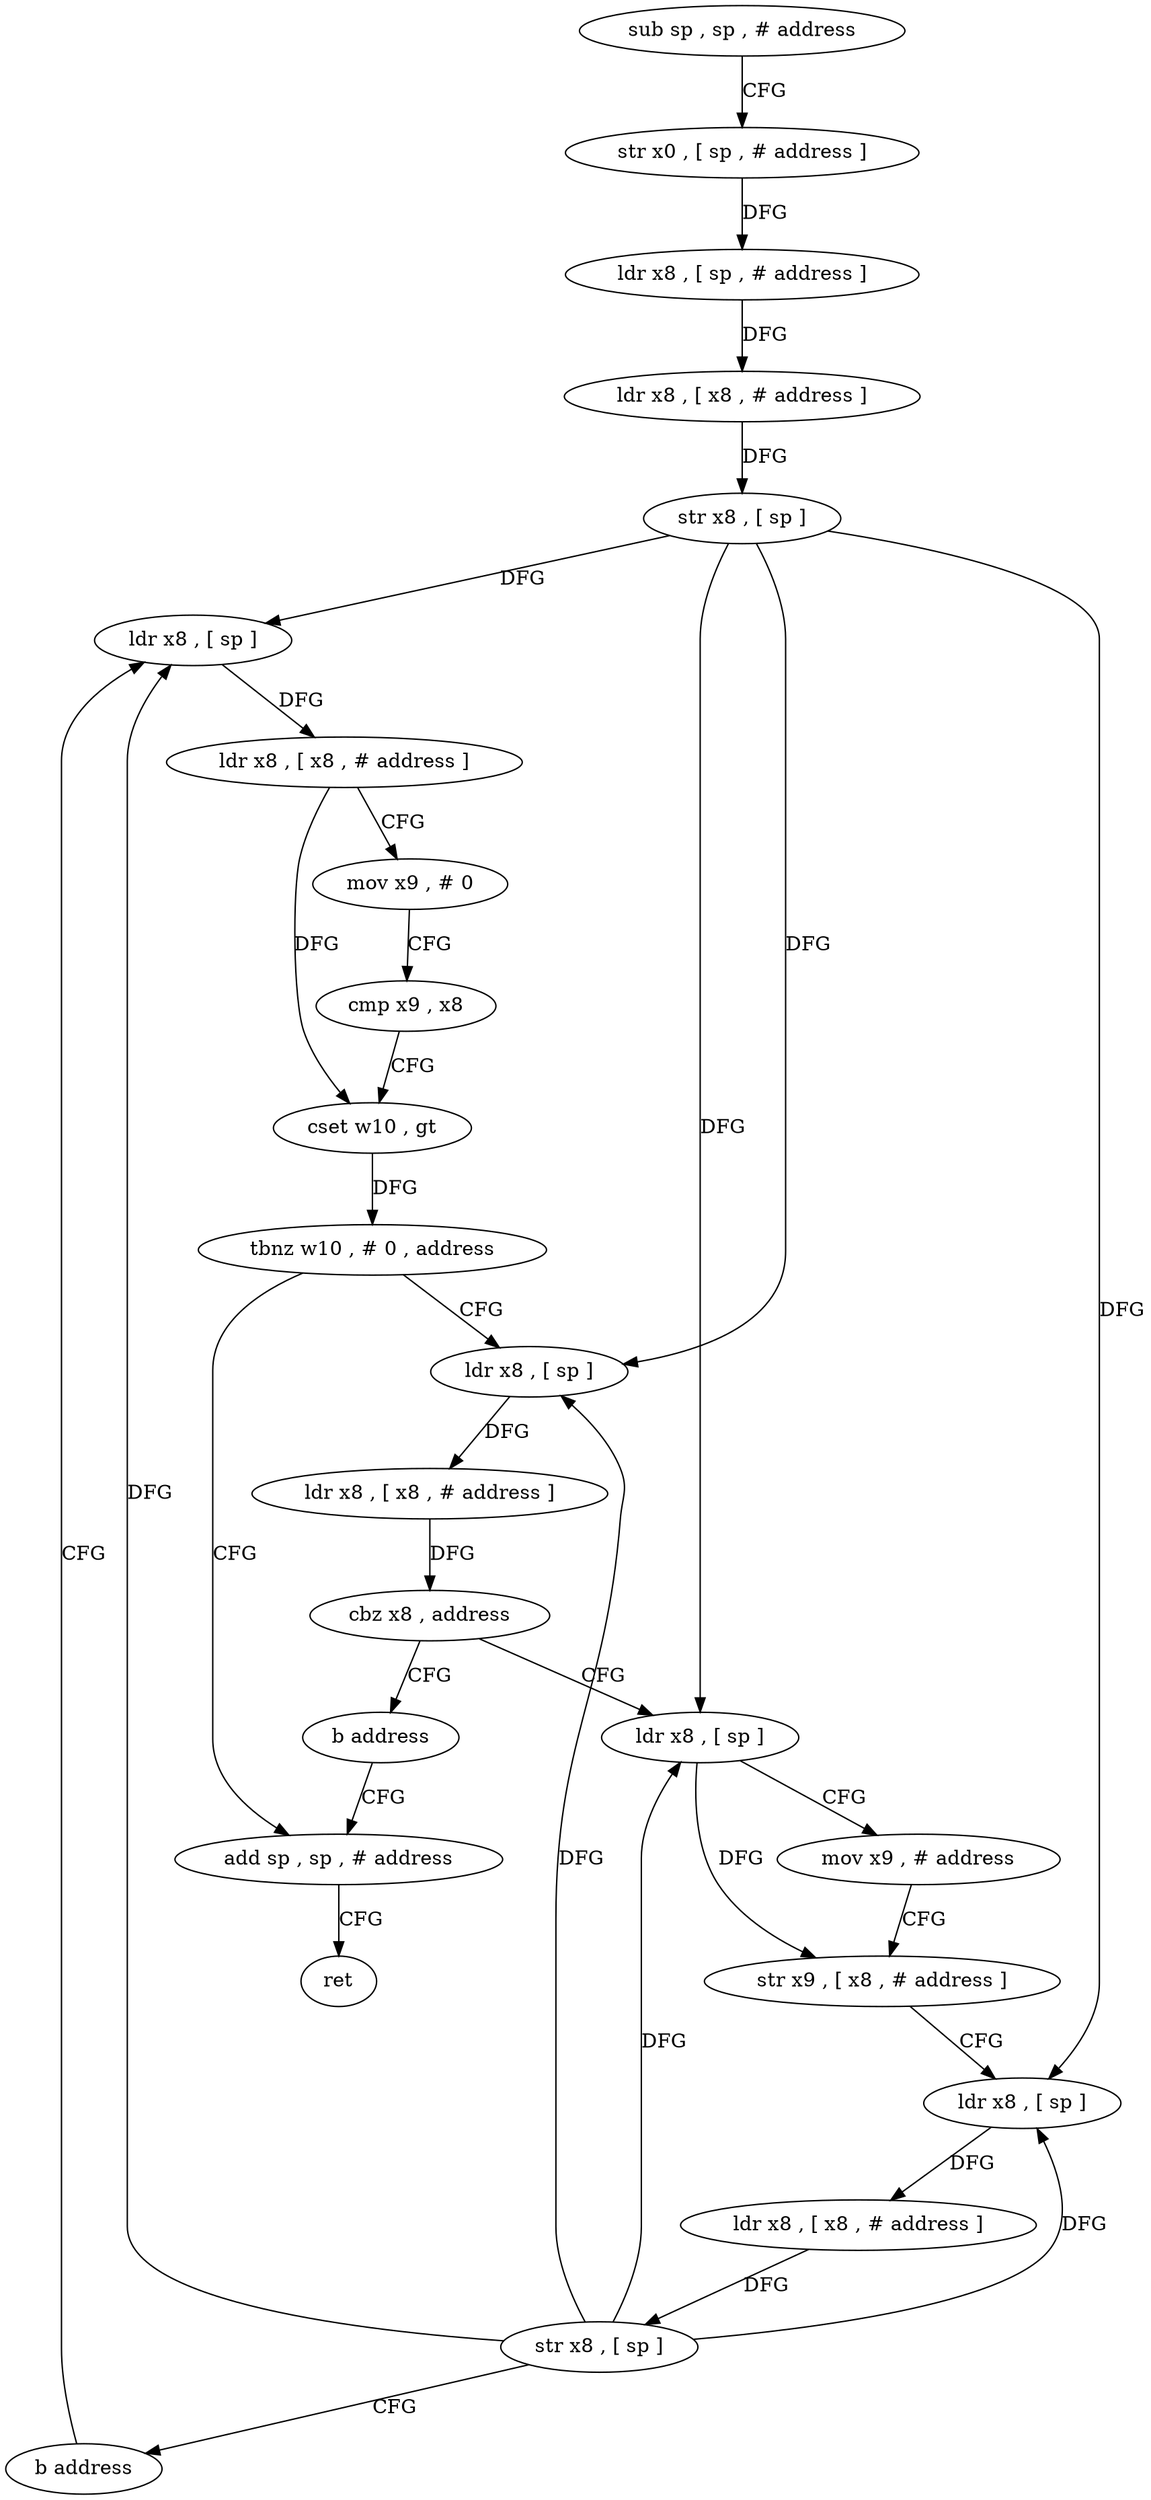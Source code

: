 digraph "func" {
"4211732" [label = "sub sp , sp , # address" ]
"4211736" [label = "str x0 , [ sp , # address ]" ]
"4211740" [label = "ldr x8 , [ sp , # address ]" ]
"4211744" [label = "ldr x8 , [ x8 , # address ]" ]
"4211748" [label = "str x8 , [ sp ]" ]
"4211752" [label = "ldr x8 , [ sp ]" ]
"4211820" [label = "add sp , sp , # address" ]
"4211824" [label = "ret" ]
"4211776" [label = "ldr x8 , [ sp ]" ]
"4211780" [label = "ldr x8 , [ x8 , # address ]" ]
"4211784" [label = "cbz x8 , address" ]
"4211792" [label = "ldr x8 , [ sp ]" ]
"4211788" [label = "b address" ]
"4211796" [label = "mov x9 , # address" ]
"4211800" [label = "str x9 , [ x8 , # address ]" ]
"4211804" [label = "ldr x8 , [ sp ]" ]
"4211808" [label = "ldr x8 , [ x8 , # address ]" ]
"4211812" [label = "str x8 , [ sp ]" ]
"4211816" [label = "b address" ]
"4211756" [label = "ldr x8 , [ x8 , # address ]" ]
"4211760" [label = "mov x9 , # 0" ]
"4211764" [label = "cmp x9 , x8" ]
"4211768" [label = "cset w10 , gt" ]
"4211772" [label = "tbnz w10 , # 0 , address" ]
"4211732" -> "4211736" [ label = "CFG" ]
"4211736" -> "4211740" [ label = "DFG" ]
"4211740" -> "4211744" [ label = "DFG" ]
"4211744" -> "4211748" [ label = "DFG" ]
"4211748" -> "4211752" [ label = "DFG" ]
"4211748" -> "4211776" [ label = "DFG" ]
"4211748" -> "4211792" [ label = "DFG" ]
"4211748" -> "4211804" [ label = "DFG" ]
"4211752" -> "4211756" [ label = "DFG" ]
"4211820" -> "4211824" [ label = "CFG" ]
"4211776" -> "4211780" [ label = "DFG" ]
"4211780" -> "4211784" [ label = "DFG" ]
"4211784" -> "4211792" [ label = "CFG" ]
"4211784" -> "4211788" [ label = "CFG" ]
"4211792" -> "4211796" [ label = "CFG" ]
"4211792" -> "4211800" [ label = "DFG" ]
"4211788" -> "4211820" [ label = "CFG" ]
"4211796" -> "4211800" [ label = "CFG" ]
"4211800" -> "4211804" [ label = "CFG" ]
"4211804" -> "4211808" [ label = "DFG" ]
"4211808" -> "4211812" [ label = "DFG" ]
"4211812" -> "4211816" [ label = "CFG" ]
"4211812" -> "4211752" [ label = "DFG" ]
"4211812" -> "4211776" [ label = "DFG" ]
"4211812" -> "4211792" [ label = "DFG" ]
"4211812" -> "4211804" [ label = "DFG" ]
"4211816" -> "4211752" [ label = "CFG" ]
"4211756" -> "4211760" [ label = "CFG" ]
"4211756" -> "4211768" [ label = "DFG" ]
"4211760" -> "4211764" [ label = "CFG" ]
"4211764" -> "4211768" [ label = "CFG" ]
"4211768" -> "4211772" [ label = "DFG" ]
"4211772" -> "4211820" [ label = "CFG" ]
"4211772" -> "4211776" [ label = "CFG" ]
}

